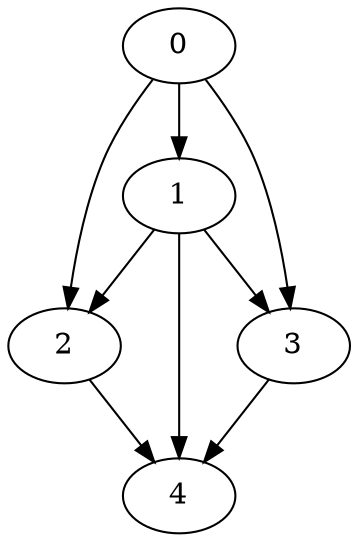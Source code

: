digraph dig { // 5
n0->n1 // 0 1
n0->n2 // 0 2
n0->n3 // 0 3
n1->n2 // 1 2
n1->n3 // 1 3
n1->n4 // 1 4
n2->n4 // 2 4
n3->n4 // 3 4
n0 [label="0"]
n1 [label="1"]
n2 [label="2"]
n3 [label="3"]
n4 [label="4"]
}